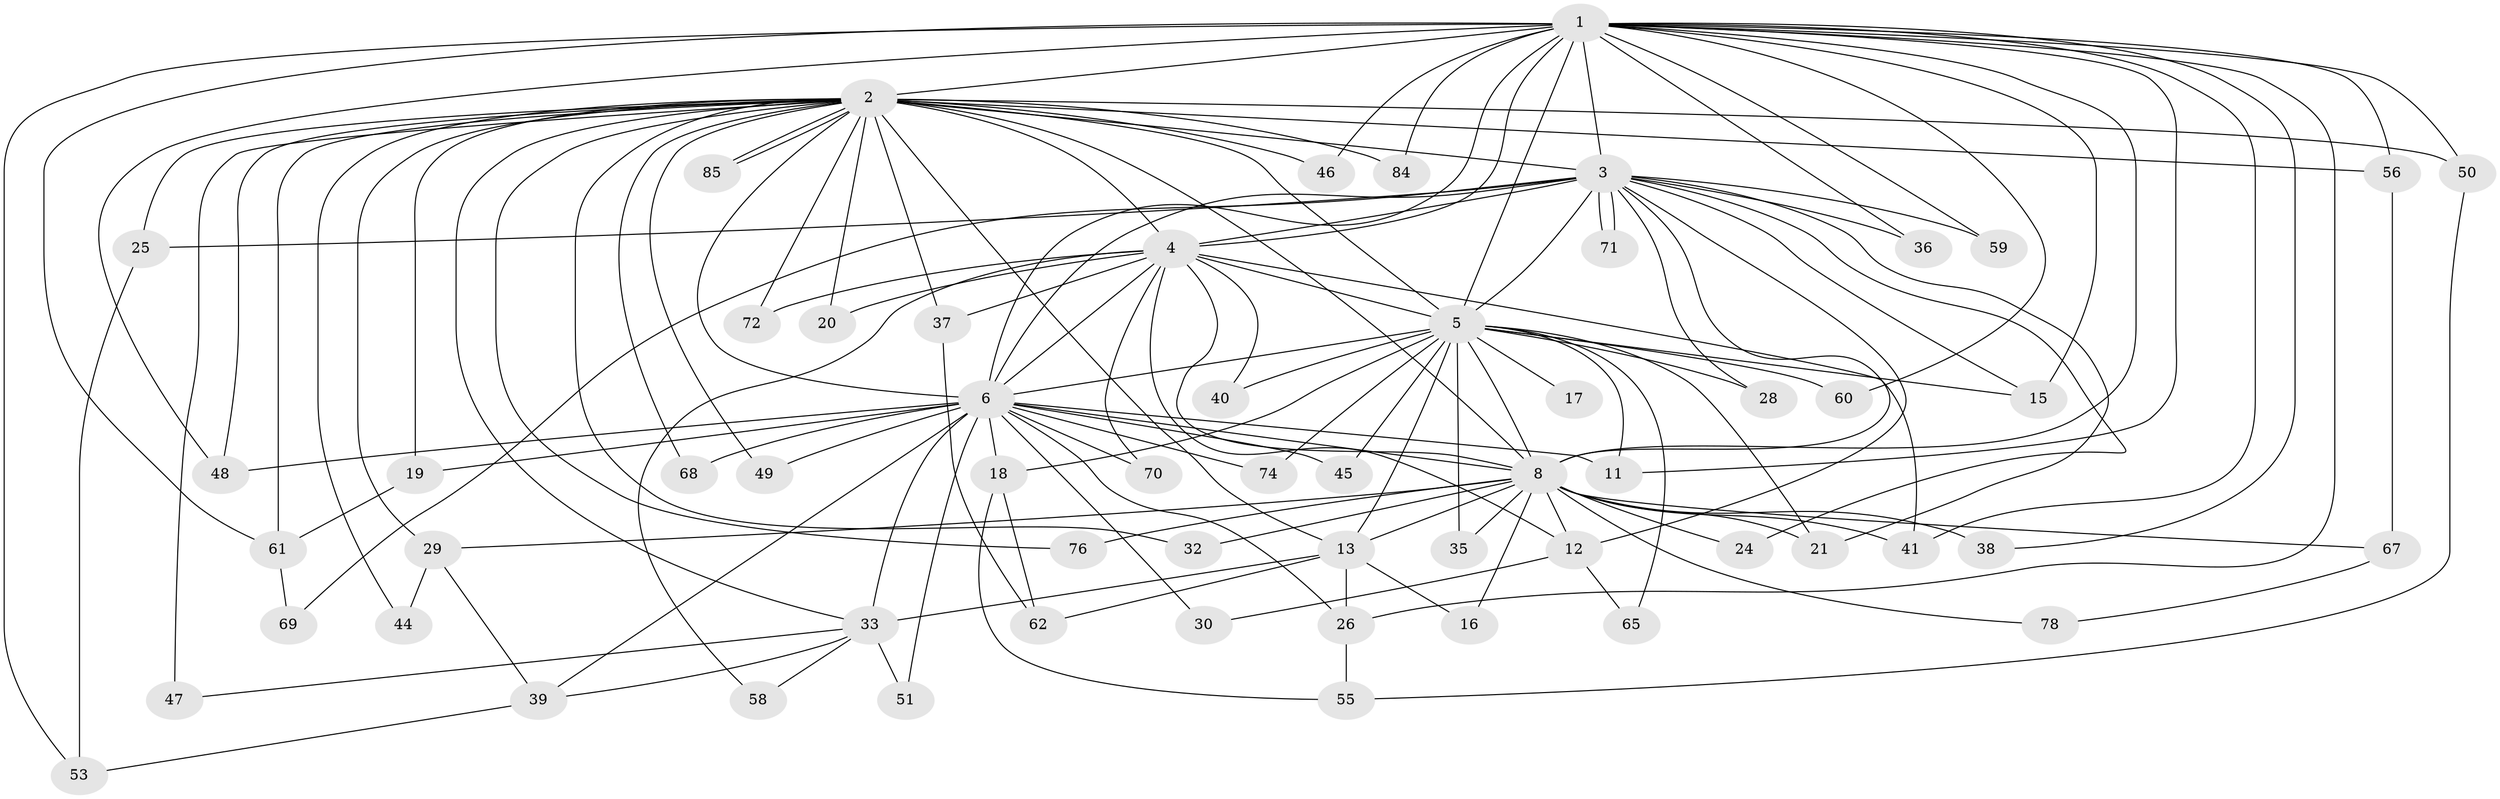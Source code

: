 // original degree distribution, {21: 0.011764705882352941, 23: 0.023529411764705882, 20: 0.03529411764705882, 16: 0.011764705882352941, 12: 0.011764705882352941, 24: 0.011764705882352941, 11: 0.011764705882352941, 3: 0.24705882352941178, 7: 0.023529411764705882, 4: 0.07058823529411765, 2: 0.5176470588235295, 5: 0.011764705882352941, 6: 0.011764705882352941}
// Generated by graph-tools (version 1.1) at 2025/41/03/06/25 10:41:40]
// undirected, 60 vertices, 140 edges
graph export_dot {
graph [start="1"]
  node [color=gray90,style=filled];
  1 [super="+22"];
  2 [super="+7"];
  3 [super="+23"];
  4 [super="+9"];
  5 [super="+10"];
  6 [super="+31"];
  8 [super="+42"];
  11 [super="+52"];
  12 [super="+14"];
  13 [super="+75"];
  15 [super="+27"];
  16;
  17;
  18 [super="+77"];
  19;
  20;
  21 [super="+73"];
  24 [super="+34"];
  25;
  26 [super="+63"];
  28;
  29 [super="+81"];
  30;
  32;
  33 [super="+57"];
  35;
  36;
  37;
  38 [super="+43"];
  39 [super="+82"];
  40;
  41 [super="+54"];
  44;
  45;
  46;
  47;
  48 [super="+66"];
  49;
  50 [super="+80"];
  51;
  53 [super="+79"];
  55;
  56 [super="+83"];
  58;
  59;
  60;
  61 [super="+64"];
  62;
  65;
  67;
  68;
  69;
  70;
  71;
  72;
  74;
  76;
  78;
  84;
  85;
  1 -- 2 [weight=2];
  1 -- 3;
  1 -- 4 [weight=2];
  1 -- 5 [weight=2];
  1 -- 6;
  1 -- 8;
  1 -- 15;
  1 -- 26;
  1 -- 38;
  1 -- 41;
  1 -- 46;
  1 -- 53;
  1 -- 59;
  1 -- 61;
  1 -- 84;
  1 -- 48;
  1 -- 50;
  1 -- 36;
  1 -- 60;
  1 -- 56;
  1 -- 11;
  2 -- 3 [weight=2];
  2 -- 4 [weight=4];
  2 -- 5 [weight=4];
  2 -- 6 [weight=2];
  2 -- 8 [weight=2];
  2 -- 13;
  2 -- 25;
  2 -- 29 [weight=2];
  2 -- 32 [weight=2];
  2 -- 33;
  2 -- 37;
  2 -- 44;
  2 -- 49;
  2 -- 76;
  2 -- 84;
  2 -- 85;
  2 -- 85;
  2 -- 68;
  2 -- 72;
  2 -- 19;
  2 -- 20;
  2 -- 46;
  2 -- 47;
  2 -- 50;
  2 -- 56;
  2 -- 61;
  2 -- 48;
  3 -- 4 [weight=3];
  3 -- 5 [weight=2];
  3 -- 6;
  3 -- 8;
  3 -- 12;
  3 -- 15;
  3 -- 21;
  3 -- 24 [weight=2];
  3 -- 25;
  3 -- 59;
  3 -- 69;
  3 -- 71;
  3 -- 71;
  3 -- 28;
  3 -- 36;
  4 -- 5 [weight=4];
  4 -- 6 [weight=2];
  4 -- 8 [weight=2];
  4 -- 20;
  4 -- 37;
  4 -- 40;
  4 -- 58;
  4 -- 70;
  4 -- 72;
  4 -- 12;
  4 -- 41;
  5 -- 6 [weight=2];
  5 -- 8 [weight=2];
  5 -- 17 [weight=2];
  5 -- 60;
  5 -- 65;
  5 -- 74;
  5 -- 11;
  5 -- 18;
  5 -- 28;
  5 -- 35;
  5 -- 40;
  5 -- 45;
  5 -- 13;
  5 -- 21;
  5 -- 15;
  6 -- 8;
  6 -- 11;
  6 -- 18;
  6 -- 19;
  6 -- 30;
  6 -- 33;
  6 -- 39;
  6 -- 45;
  6 -- 48;
  6 -- 49;
  6 -- 68;
  6 -- 70;
  6 -- 74;
  6 -- 51;
  6 -- 26;
  8 -- 13;
  8 -- 16;
  8 -- 21;
  8 -- 24;
  8 -- 29;
  8 -- 35;
  8 -- 38 [weight=2];
  8 -- 41;
  8 -- 67;
  8 -- 76;
  8 -- 78;
  8 -- 32;
  8 -- 12;
  12 -- 65;
  12 -- 30;
  13 -- 16;
  13 -- 26;
  13 -- 62;
  13 -- 33;
  18 -- 55;
  18 -- 62;
  19 -- 61;
  25 -- 53;
  26 -- 55;
  29 -- 44;
  29 -- 39;
  33 -- 39;
  33 -- 47;
  33 -- 51;
  33 -- 58;
  37 -- 62;
  39 -- 53;
  50 -- 55;
  56 -- 67;
  61 -- 69;
  67 -- 78;
}

